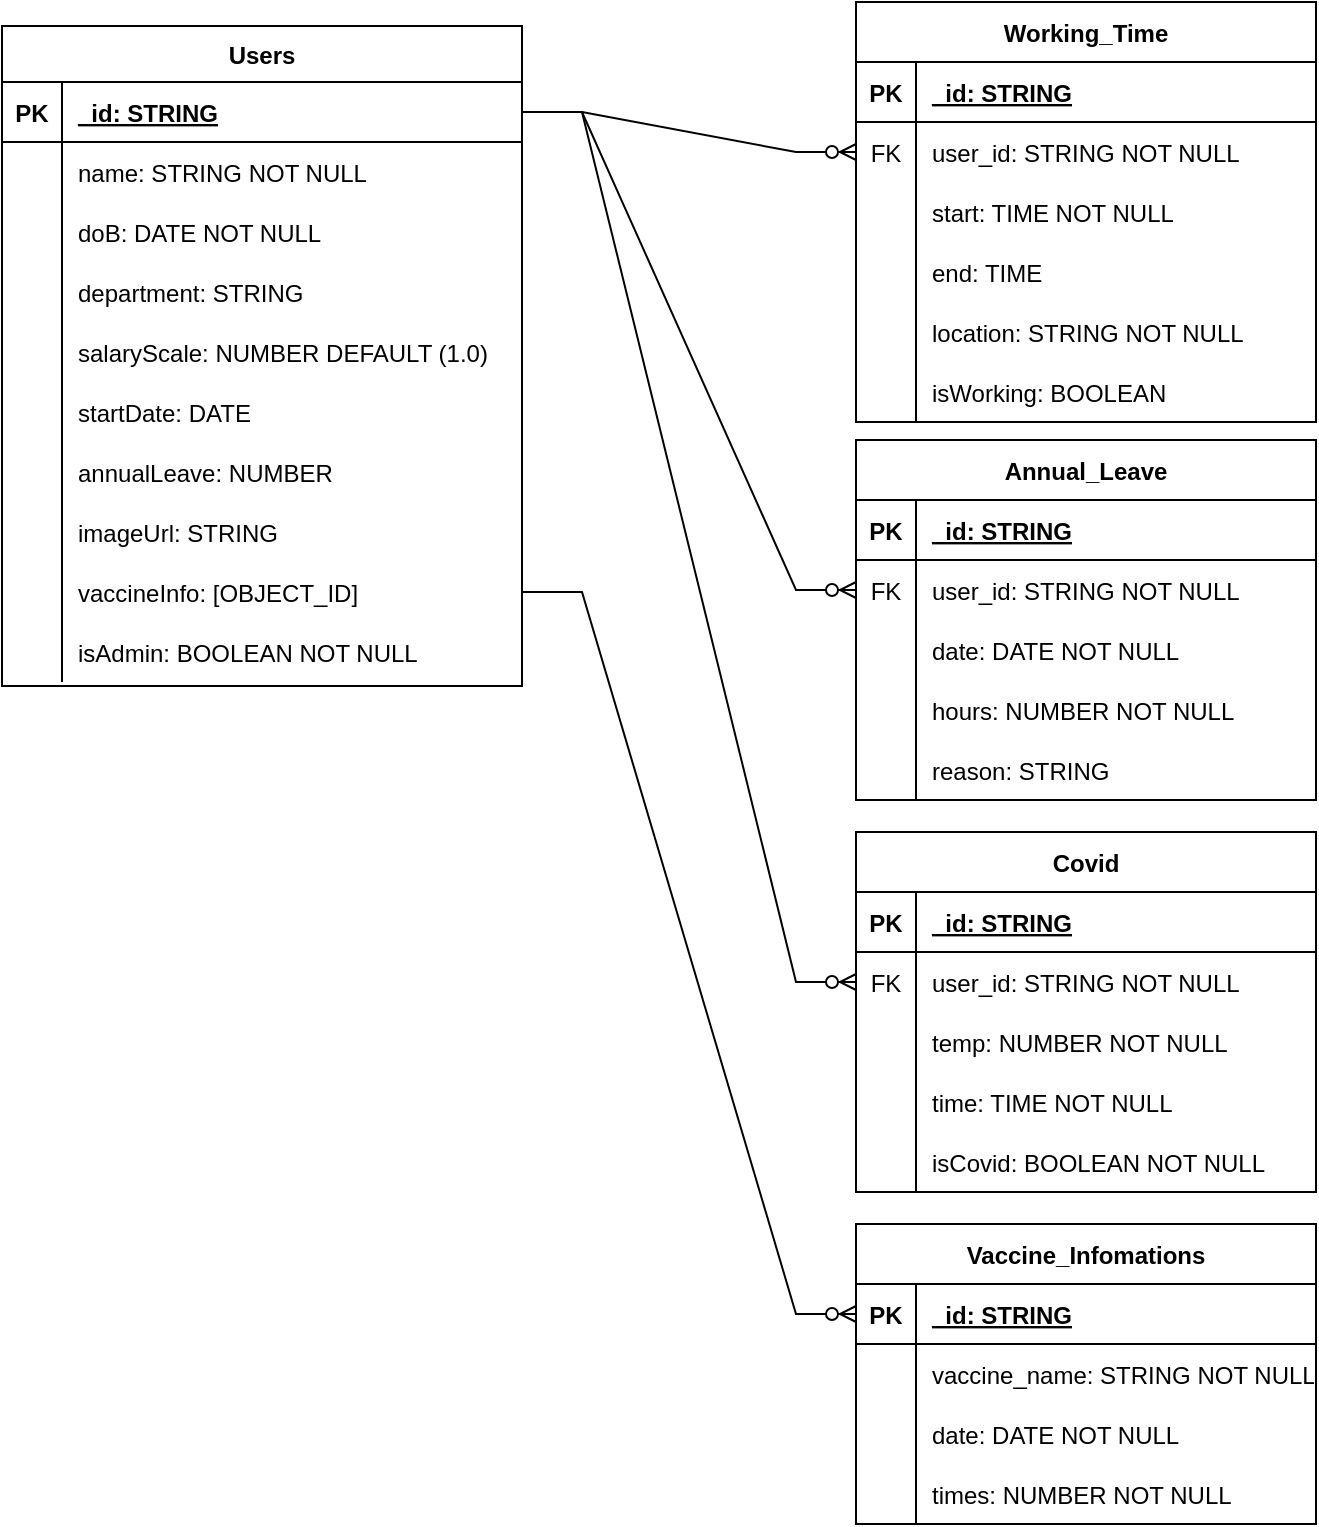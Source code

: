 <mxfile>
    <diagram id="R2lEEEUBdFMjLlhIrx00" name="Page-1">
        <mxGraphModel dx="280" dy="432" grid="0" gridSize="10" guides="1" tooltips="1" connect="1" arrows="1" fold="1" page="1" pageScale="1" pageWidth="827" pageHeight="1169" math="0" shadow="0" extFonts="Permanent Marker^https://fonts.googleapis.com/css?family=Permanent+Marker">
            <root>
                <mxCell id="0"/>
                <mxCell id="1" parent="0"/>
                <mxCell id="-r2vnZRNIly4i_aVBOxP-41" value="Users" style="shape=table;startSize=28;container=1;collapsible=1;childLayout=tableLayout;fixedRows=1;rowLines=0;fontStyle=1;align=center;resizeLast=1;" parent="1" vertex="1">
                    <mxGeometry x="28" y="24" width="260" height="330" as="geometry">
                        <mxRectangle x="50" y="16" width="70" height="30" as="alternateBounds"/>
                    </mxGeometry>
                </mxCell>
                <mxCell id="-r2vnZRNIly4i_aVBOxP-42" value="" style="shape=tableRow;horizontal=0;startSize=0;swimlaneHead=0;swimlaneBody=0;fillColor=none;collapsible=0;dropTarget=0;points=[[0,0.5],[1,0.5]];portConstraint=eastwest;top=0;left=0;right=0;bottom=1;" parent="-r2vnZRNIly4i_aVBOxP-41" vertex="1">
                    <mxGeometry y="28" width="260" height="30" as="geometry"/>
                </mxCell>
                <mxCell id="-r2vnZRNIly4i_aVBOxP-43" value="PK" style="shape=partialRectangle;connectable=0;fillColor=none;top=0;left=0;bottom=0;right=0;fontStyle=1;overflow=hidden;" parent="-r2vnZRNIly4i_aVBOxP-42" vertex="1">
                    <mxGeometry width="30" height="30" as="geometry">
                        <mxRectangle width="30" height="30" as="alternateBounds"/>
                    </mxGeometry>
                </mxCell>
                <mxCell id="-r2vnZRNIly4i_aVBOxP-44" value="_id: STRING" style="shape=partialRectangle;connectable=0;fillColor=none;top=0;left=0;bottom=0;right=0;align=left;spacingLeft=6;fontStyle=5;overflow=hidden;" parent="-r2vnZRNIly4i_aVBOxP-42" vertex="1">
                    <mxGeometry x="30" width="230" height="30" as="geometry">
                        <mxRectangle width="230" height="30" as="alternateBounds"/>
                    </mxGeometry>
                </mxCell>
                <mxCell id="-r2vnZRNIly4i_aVBOxP-45" value="" style="shape=tableRow;horizontal=0;startSize=0;swimlaneHead=0;swimlaneBody=0;fillColor=none;collapsible=0;dropTarget=0;points=[[0,0.5],[1,0.5]];portConstraint=eastwest;top=0;left=0;right=0;bottom=0;" parent="-r2vnZRNIly4i_aVBOxP-41" vertex="1">
                    <mxGeometry y="58" width="260" height="30" as="geometry"/>
                </mxCell>
                <mxCell id="-r2vnZRNIly4i_aVBOxP-46" value="" style="shape=partialRectangle;connectable=0;fillColor=none;top=0;left=0;bottom=0;right=0;editable=1;overflow=hidden;" parent="-r2vnZRNIly4i_aVBOxP-45" vertex="1">
                    <mxGeometry width="30" height="30" as="geometry">
                        <mxRectangle width="30" height="30" as="alternateBounds"/>
                    </mxGeometry>
                </mxCell>
                <mxCell id="-r2vnZRNIly4i_aVBOxP-47" value="name: STRING NOT NULL" style="shape=partialRectangle;connectable=0;fillColor=none;top=0;left=0;bottom=0;right=0;align=left;spacingLeft=6;overflow=hidden;" parent="-r2vnZRNIly4i_aVBOxP-45" vertex="1">
                    <mxGeometry x="30" width="230" height="30" as="geometry">
                        <mxRectangle width="230" height="30" as="alternateBounds"/>
                    </mxGeometry>
                </mxCell>
                <mxCell id="-r2vnZRNIly4i_aVBOxP-48" value="" style="shape=tableRow;horizontal=0;startSize=0;swimlaneHead=0;swimlaneBody=0;fillColor=none;collapsible=0;dropTarget=0;points=[[0,0.5],[1,0.5]];portConstraint=eastwest;top=0;left=0;right=0;bottom=0;" parent="-r2vnZRNIly4i_aVBOxP-41" vertex="1">
                    <mxGeometry y="88" width="260" height="30" as="geometry"/>
                </mxCell>
                <mxCell id="-r2vnZRNIly4i_aVBOxP-49" value="" style="shape=partialRectangle;connectable=0;fillColor=none;top=0;left=0;bottom=0;right=0;editable=1;overflow=hidden;" parent="-r2vnZRNIly4i_aVBOxP-48" vertex="1">
                    <mxGeometry width="30" height="30" as="geometry">
                        <mxRectangle width="30" height="30" as="alternateBounds"/>
                    </mxGeometry>
                </mxCell>
                <mxCell id="-r2vnZRNIly4i_aVBOxP-50" value="doB: DATE NOT NULL" style="shape=partialRectangle;connectable=0;fillColor=none;top=0;left=0;bottom=0;right=0;align=left;spacingLeft=6;overflow=hidden;" parent="-r2vnZRNIly4i_aVBOxP-48" vertex="1">
                    <mxGeometry x="30" width="230" height="30" as="geometry">
                        <mxRectangle width="230" height="30" as="alternateBounds"/>
                    </mxGeometry>
                </mxCell>
                <mxCell id="-r2vnZRNIly4i_aVBOxP-51" value="" style="shape=tableRow;horizontal=0;startSize=0;swimlaneHead=0;swimlaneBody=0;fillColor=none;collapsible=0;dropTarget=0;points=[[0,0.5],[1,0.5]];portConstraint=eastwest;top=0;left=0;right=0;bottom=0;" parent="-r2vnZRNIly4i_aVBOxP-41" vertex="1">
                    <mxGeometry y="118" width="260" height="30" as="geometry"/>
                </mxCell>
                <mxCell id="-r2vnZRNIly4i_aVBOxP-52" value="" style="shape=partialRectangle;connectable=0;fillColor=none;top=0;left=0;bottom=0;right=0;editable=1;overflow=hidden;" parent="-r2vnZRNIly4i_aVBOxP-51" vertex="1">
                    <mxGeometry width="30" height="30" as="geometry">
                        <mxRectangle width="30" height="30" as="alternateBounds"/>
                    </mxGeometry>
                </mxCell>
                <mxCell id="-r2vnZRNIly4i_aVBOxP-53" value="department: STRING" style="shape=partialRectangle;connectable=0;fillColor=none;top=0;left=0;bottom=0;right=0;align=left;spacingLeft=6;overflow=hidden;" parent="-r2vnZRNIly4i_aVBOxP-51" vertex="1">
                    <mxGeometry x="30" width="230" height="30" as="geometry">
                        <mxRectangle width="230" height="30" as="alternateBounds"/>
                    </mxGeometry>
                </mxCell>
                <mxCell id="-r2vnZRNIly4i_aVBOxP-85" value="" style="shape=tableRow;horizontal=0;startSize=0;swimlaneHead=0;swimlaneBody=0;fillColor=none;collapsible=0;dropTarget=0;points=[[0,0.5],[1,0.5]];portConstraint=eastwest;top=0;left=0;right=0;bottom=0;" parent="-r2vnZRNIly4i_aVBOxP-41" vertex="1">
                    <mxGeometry y="148" width="260" height="30" as="geometry"/>
                </mxCell>
                <mxCell id="-r2vnZRNIly4i_aVBOxP-86" value="" style="shape=partialRectangle;connectable=0;fillColor=none;top=0;left=0;bottom=0;right=0;editable=1;overflow=hidden;" parent="-r2vnZRNIly4i_aVBOxP-85" vertex="1">
                    <mxGeometry width="30" height="30" as="geometry">
                        <mxRectangle width="30" height="30" as="alternateBounds"/>
                    </mxGeometry>
                </mxCell>
                <mxCell id="-r2vnZRNIly4i_aVBOxP-87" value="salaryScale: NUMBER DEFAULT (1.0)" style="shape=partialRectangle;connectable=0;fillColor=none;top=0;left=0;bottom=0;right=0;align=left;spacingLeft=6;overflow=hidden;" parent="-r2vnZRNIly4i_aVBOxP-85" vertex="1">
                    <mxGeometry x="30" width="230" height="30" as="geometry">
                        <mxRectangle width="230" height="30" as="alternateBounds"/>
                    </mxGeometry>
                </mxCell>
                <mxCell id="-r2vnZRNIly4i_aVBOxP-88" value="" style="shape=tableRow;horizontal=0;startSize=0;swimlaneHead=0;swimlaneBody=0;fillColor=none;collapsible=0;dropTarget=0;points=[[0,0.5],[1,0.5]];portConstraint=eastwest;top=0;left=0;right=0;bottom=0;" parent="-r2vnZRNIly4i_aVBOxP-41" vertex="1">
                    <mxGeometry y="178" width="260" height="30" as="geometry"/>
                </mxCell>
                <mxCell id="-r2vnZRNIly4i_aVBOxP-89" value="" style="shape=partialRectangle;connectable=0;fillColor=none;top=0;left=0;bottom=0;right=0;editable=1;overflow=hidden;" parent="-r2vnZRNIly4i_aVBOxP-88" vertex="1">
                    <mxGeometry width="30" height="30" as="geometry">
                        <mxRectangle width="30" height="30" as="alternateBounds"/>
                    </mxGeometry>
                </mxCell>
                <mxCell id="-r2vnZRNIly4i_aVBOxP-90" value="startDate: DATE" style="shape=partialRectangle;connectable=0;fillColor=none;top=0;left=0;bottom=0;right=0;align=left;spacingLeft=6;overflow=hidden;" parent="-r2vnZRNIly4i_aVBOxP-88" vertex="1">
                    <mxGeometry x="30" width="230" height="30" as="geometry">
                        <mxRectangle width="230" height="30" as="alternateBounds"/>
                    </mxGeometry>
                </mxCell>
                <mxCell id="-r2vnZRNIly4i_aVBOxP-91" value="" style="shape=tableRow;horizontal=0;startSize=0;swimlaneHead=0;swimlaneBody=0;fillColor=none;collapsible=0;dropTarget=0;points=[[0,0.5],[1,0.5]];portConstraint=eastwest;top=0;left=0;right=0;bottom=0;" parent="-r2vnZRNIly4i_aVBOxP-41" vertex="1">
                    <mxGeometry y="208" width="260" height="30" as="geometry"/>
                </mxCell>
                <mxCell id="-r2vnZRNIly4i_aVBOxP-92" value="" style="shape=partialRectangle;connectable=0;fillColor=none;top=0;left=0;bottom=0;right=0;editable=1;overflow=hidden;" parent="-r2vnZRNIly4i_aVBOxP-91" vertex="1">
                    <mxGeometry width="30" height="30" as="geometry">
                        <mxRectangle width="30" height="30" as="alternateBounds"/>
                    </mxGeometry>
                </mxCell>
                <mxCell id="-r2vnZRNIly4i_aVBOxP-93" value="annualLeave: NUMBER" style="shape=partialRectangle;connectable=0;fillColor=none;top=0;left=0;bottom=0;right=0;align=left;spacingLeft=6;overflow=hidden;" parent="-r2vnZRNIly4i_aVBOxP-91" vertex="1">
                    <mxGeometry x="30" width="230" height="30" as="geometry">
                        <mxRectangle width="230" height="30" as="alternateBounds"/>
                    </mxGeometry>
                </mxCell>
                <mxCell id="-r2vnZRNIly4i_aVBOxP-213" value="" style="shape=tableRow;horizontal=0;startSize=0;swimlaneHead=0;swimlaneBody=0;fillColor=none;collapsible=0;dropTarget=0;points=[[0,0.5],[1,0.5]];portConstraint=eastwest;top=0;left=0;right=0;bottom=0;" parent="-r2vnZRNIly4i_aVBOxP-41" vertex="1">
                    <mxGeometry y="238" width="260" height="30" as="geometry"/>
                </mxCell>
                <mxCell id="-r2vnZRNIly4i_aVBOxP-214" value="" style="shape=partialRectangle;connectable=0;fillColor=none;top=0;left=0;bottom=0;right=0;editable=1;overflow=hidden;" parent="-r2vnZRNIly4i_aVBOxP-213" vertex="1">
                    <mxGeometry width="30" height="30" as="geometry">
                        <mxRectangle width="30" height="30" as="alternateBounds"/>
                    </mxGeometry>
                </mxCell>
                <mxCell id="-r2vnZRNIly4i_aVBOxP-215" value="imageUrl: STRING" style="shape=partialRectangle;connectable=0;fillColor=none;top=0;left=0;bottom=0;right=0;align=left;spacingLeft=6;overflow=hidden;" parent="-r2vnZRNIly4i_aVBOxP-213" vertex="1">
                    <mxGeometry x="30" width="230" height="30" as="geometry">
                        <mxRectangle width="230" height="30" as="alternateBounds"/>
                    </mxGeometry>
                </mxCell>
                <mxCell id="yQBuFcYj-_OJ-jstWfvQ-7" value="" style="shape=tableRow;horizontal=0;startSize=0;swimlaneHead=0;swimlaneBody=0;fillColor=none;collapsible=0;dropTarget=0;points=[[0,0.5],[1,0.5]];portConstraint=eastwest;top=0;left=0;right=0;bottom=0;" parent="-r2vnZRNIly4i_aVBOxP-41" vertex="1">
                    <mxGeometry y="268" width="260" height="30" as="geometry"/>
                </mxCell>
                <mxCell id="yQBuFcYj-_OJ-jstWfvQ-8" value="" style="shape=partialRectangle;connectable=0;fillColor=none;top=0;left=0;bottom=0;right=0;editable=1;overflow=hidden;" parent="yQBuFcYj-_OJ-jstWfvQ-7" vertex="1">
                    <mxGeometry width="30" height="30" as="geometry">
                        <mxRectangle width="30" height="30" as="alternateBounds"/>
                    </mxGeometry>
                </mxCell>
                <mxCell id="yQBuFcYj-_OJ-jstWfvQ-9" value="vaccineInfo: [OBJECT_ID]" style="shape=partialRectangle;connectable=0;fillColor=none;top=0;left=0;bottom=0;right=0;align=left;spacingLeft=6;overflow=hidden;" parent="yQBuFcYj-_OJ-jstWfvQ-7" vertex="1">
                    <mxGeometry x="30" width="230" height="30" as="geometry">
                        <mxRectangle width="230" height="30" as="alternateBounds"/>
                    </mxGeometry>
                </mxCell>
                <mxCell id="yQBuFcYj-_OJ-jstWfvQ-1" value="" style="shape=tableRow;horizontal=0;startSize=0;swimlaneHead=0;swimlaneBody=0;fillColor=none;collapsible=0;dropTarget=0;points=[[0,0.5],[1,0.5]];portConstraint=eastwest;top=0;left=0;right=0;bottom=0;" parent="-r2vnZRNIly4i_aVBOxP-41" vertex="1">
                    <mxGeometry y="298" width="260" height="30" as="geometry"/>
                </mxCell>
                <mxCell id="yQBuFcYj-_OJ-jstWfvQ-2" value="" style="shape=partialRectangle;connectable=0;fillColor=none;top=0;left=0;bottom=0;right=0;editable=1;overflow=hidden;" parent="yQBuFcYj-_OJ-jstWfvQ-1" vertex="1">
                    <mxGeometry width="30" height="30" as="geometry">
                        <mxRectangle width="30" height="30" as="alternateBounds"/>
                    </mxGeometry>
                </mxCell>
                <mxCell id="yQBuFcYj-_OJ-jstWfvQ-3" value="isAdmin: BOOLEAN NOT NULL" style="shape=partialRectangle;connectable=0;fillColor=none;top=0;left=0;bottom=0;right=0;align=left;spacingLeft=6;overflow=hidden;" parent="yQBuFcYj-_OJ-jstWfvQ-1" vertex="1">
                    <mxGeometry x="30" width="230" height="30" as="geometry">
                        <mxRectangle width="230" height="30" as="alternateBounds"/>
                    </mxGeometry>
                </mxCell>
                <mxCell id="-r2vnZRNIly4i_aVBOxP-66" value="Working_Time" style="shape=table;startSize=30;container=1;collapsible=1;childLayout=tableLayout;fixedRows=1;rowLines=0;fontStyle=1;align=center;resizeLast=1;" parent="1" vertex="1">
                    <mxGeometry x="455" y="12" width="230" height="210" as="geometry">
                        <mxRectangle x="370" y="16" width="110" height="30" as="alternateBounds"/>
                    </mxGeometry>
                </mxCell>
                <mxCell id="-r2vnZRNIly4i_aVBOxP-67" value="" style="shape=tableRow;horizontal=0;startSize=0;swimlaneHead=0;swimlaneBody=0;fillColor=none;collapsible=0;dropTarget=0;points=[[0,0.5],[1,0.5]];portConstraint=eastwest;top=0;left=0;right=0;bottom=1;" parent="-r2vnZRNIly4i_aVBOxP-66" vertex="1">
                    <mxGeometry y="30" width="230" height="30" as="geometry"/>
                </mxCell>
                <mxCell id="-r2vnZRNIly4i_aVBOxP-68" value="PK" style="shape=partialRectangle;connectable=0;fillColor=none;top=0;left=0;bottom=0;right=0;fontStyle=1;overflow=hidden;" parent="-r2vnZRNIly4i_aVBOxP-67" vertex="1">
                    <mxGeometry width="30" height="30" as="geometry">
                        <mxRectangle width="30" height="30" as="alternateBounds"/>
                    </mxGeometry>
                </mxCell>
                <mxCell id="-r2vnZRNIly4i_aVBOxP-69" value="_id: STRING" style="shape=partialRectangle;connectable=0;fillColor=none;top=0;left=0;bottom=0;right=0;align=left;spacingLeft=6;fontStyle=5;overflow=hidden;" parent="-r2vnZRNIly4i_aVBOxP-67" vertex="1">
                    <mxGeometry x="30" width="200" height="30" as="geometry">
                        <mxRectangle width="200" height="30" as="alternateBounds"/>
                    </mxGeometry>
                </mxCell>
                <mxCell id="-r2vnZRNIly4i_aVBOxP-70" value="" style="shape=tableRow;horizontal=0;startSize=0;swimlaneHead=0;swimlaneBody=0;fillColor=none;collapsible=0;dropTarget=0;points=[[0,0.5],[1,0.5]];portConstraint=eastwest;top=0;left=0;right=0;bottom=0;" parent="-r2vnZRNIly4i_aVBOxP-66" vertex="1">
                    <mxGeometry y="60" width="230" height="30" as="geometry"/>
                </mxCell>
                <mxCell id="-r2vnZRNIly4i_aVBOxP-71" value="FK" style="shape=partialRectangle;connectable=0;fillColor=none;top=0;left=0;bottom=0;right=0;editable=1;overflow=hidden;" parent="-r2vnZRNIly4i_aVBOxP-70" vertex="1">
                    <mxGeometry width="30" height="30" as="geometry">
                        <mxRectangle width="30" height="30" as="alternateBounds"/>
                    </mxGeometry>
                </mxCell>
                <mxCell id="-r2vnZRNIly4i_aVBOxP-72" value="user_id: STRING NOT NULL" style="shape=partialRectangle;connectable=0;fillColor=none;top=0;left=0;bottom=0;right=0;align=left;spacingLeft=6;overflow=hidden;" parent="-r2vnZRNIly4i_aVBOxP-70" vertex="1">
                    <mxGeometry x="30" width="200" height="30" as="geometry">
                        <mxRectangle width="200" height="30" as="alternateBounds"/>
                    </mxGeometry>
                </mxCell>
                <mxCell id="-r2vnZRNIly4i_aVBOxP-73" value="" style="shape=tableRow;horizontal=0;startSize=0;swimlaneHead=0;swimlaneBody=0;fillColor=none;collapsible=0;dropTarget=0;points=[[0,0.5],[1,0.5]];portConstraint=eastwest;top=0;left=0;right=0;bottom=0;" parent="-r2vnZRNIly4i_aVBOxP-66" vertex="1">
                    <mxGeometry y="90" width="230" height="30" as="geometry"/>
                </mxCell>
                <mxCell id="-r2vnZRNIly4i_aVBOxP-74" value="" style="shape=partialRectangle;connectable=0;fillColor=none;top=0;left=0;bottom=0;right=0;editable=1;overflow=hidden;" parent="-r2vnZRNIly4i_aVBOxP-73" vertex="1">
                    <mxGeometry width="30" height="30" as="geometry">
                        <mxRectangle width="30" height="30" as="alternateBounds"/>
                    </mxGeometry>
                </mxCell>
                <mxCell id="-r2vnZRNIly4i_aVBOxP-75" value="start: TIME NOT NULL" style="shape=partialRectangle;connectable=0;fillColor=none;top=0;left=0;bottom=0;right=0;align=left;spacingLeft=6;overflow=hidden;" parent="-r2vnZRNIly4i_aVBOxP-73" vertex="1">
                    <mxGeometry x="30" width="200" height="30" as="geometry">
                        <mxRectangle width="200" height="30" as="alternateBounds"/>
                    </mxGeometry>
                </mxCell>
                <mxCell id="-r2vnZRNIly4i_aVBOxP-99" value="" style="shape=tableRow;horizontal=0;startSize=0;swimlaneHead=0;swimlaneBody=0;fillColor=none;collapsible=0;dropTarget=0;points=[[0,0.5],[1,0.5]];portConstraint=eastwest;top=0;left=0;right=0;bottom=0;" parent="-r2vnZRNIly4i_aVBOxP-66" vertex="1">
                    <mxGeometry y="120" width="230" height="30" as="geometry"/>
                </mxCell>
                <mxCell id="-r2vnZRNIly4i_aVBOxP-100" value="" style="shape=partialRectangle;connectable=0;fillColor=none;top=0;left=0;bottom=0;right=0;editable=1;overflow=hidden;" parent="-r2vnZRNIly4i_aVBOxP-99" vertex="1">
                    <mxGeometry width="30" height="30" as="geometry">
                        <mxRectangle width="30" height="30" as="alternateBounds"/>
                    </mxGeometry>
                </mxCell>
                <mxCell id="-r2vnZRNIly4i_aVBOxP-101" value="end: TIME" style="shape=partialRectangle;connectable=0;fillColor=none;top=0;left=0;bottom=0;right=0;align=left;spacingLeft=6;overflow=hidden;" parent="-r2vnZRNIly4i_aVBOxP-99" vertex="1">
                    <mxGeometry x="30" width="200" height="30" as="geometry">
                        <mxRectangle width="200" height="30" as="alternateBounds"/>
                    </mxGeometry>
                </mxCell>
                <mxCell id="-r2vnZRNIly4i_aVBOxP-105" value="" style="shape=tableRow;horizontal=0;startSize=0;swimlaneHead=0;swimlaneBody=0;fillColor=none;collapsible=0;dropTarget=0;points=[[0,0.5],[1,0.5]];portConstraint=eastwest;top=0;left=0;right=0;bottom=0;" parent="-r2vnZRNIly4i_aVBOxP-66" vertex="1">
                    <mxGeometry y="150" width="230" height="30" as="geometry"/>
                </mxCell>
                <mxCell id="-r2vnZRNIly4i_aVBOxP-106" value="" style="shape=partialRectangle;connectable=0;fillColor=none;top=0;left=0;bottom=0;right=0;editable=1;overflow=hidden;" parent="-r2vnZRNIly4i_aVBOxP-105" vertex="1">
                    <mxGeometry width="30" height="30" as="geometry">
                        <mxRectangle width="30" height="30" as="alternateBounds"/>
                    </mxGeometry>
                </mxCell>
                <mxCell id="-r2vnZRNIly4i_aVBOxP-107" value="location: STRING NOT NULL" style="shape=partialRectangle;connectable=0;fillColor=none;top=0;left=0;bottom=0;right=0;align=left;spacingLeft=6;overflow=hidden;" parent="-r2vnZRNIly4i_aVBOxP-105" vertex="1">
                    <mxGeometry x="30" width="200" height="30" as="geometry">
                        <mxRectangle width="200" height="30" as="alternateBounds"/>
                    </mxGeometry>
                </mxCell>
                <mxCell id="-r2vnZRNIly4i_aVBOxP-102" value="" style="shape=tableRow;horizontal=0;startSize=0;swimlaneHead=0;swimlaneBody=0;fillColor=none;collapsible=0;dropTarget=0;points=[[0,0.5],[1,0.5]];portConstraint=eastwest;top=0;left=0;right=0;bottom=0;" parent="-r2vnZRNIly4i_aVBOxP-66" vertex="1">
                    <mxGeometry y="180" width="230" height="30" as="geometry"/>
                </mxCell>
                <mxCell id="-r2vnZRNIly4i_aVBOxP-103" value="" style="shape=partialRectangle;connectable=0;fillColor=none;top=0;left=0;bottom=0;right=0;editable=1;overflow=hidden;" parent="-r2vnZRNIly4i_aVBOxP-102" vertex="1">
                    <mxGeometry width="30" height="30" as="geometry">
                        <mxRectangle width="30" height="30" as="alternateBounds"/>
                    </mxGeometry>
                </mxCell>
                <mxCell id="-r2vnZRNIly4i_aVBOxP-104" value="isWorking: BOOLEAN" style="shape=partialRectangle;connectable=0;fillColor=none;top=0;left=0;bottom=0;right=0;align=left;spacingLeft=6;overflow=hidden;" parent="-r2vnZRNIly4i_aVBOxP-102" vertex="1">
                    <mxGeometry x="30" width="200" height="30" as="geometry">
                        <mxRectangle width="200" height="30" as="alternateBounds"/>
                    </mxGeometry>
                </mxCell>
                <mxCell id="-r2vnZRNIly4i_aVBOxP-180" value="Covid" style="shape=table;startSize=30;container=1;collapsible=1;childLayout=tableLayout;fixedRows=1;rowLines=0;fontStyle=1;align=center;resizeLast=1;" parent="1" vertex="1">
                    <mxGeometry x="455" y="427" width="230" height="180" as="geometry">
                        <mxRectangle x="50" y="30" width="70" height="30" as="alternateBounds"/>
                    </mxGeometry>
                </mxCell>
                <mxCell id="-r2vnZRNIly4i_aVBOxP-181" value="" style="shape=tableRow;horizontal=0;startSize=0;swimlaneHead=0;swimlaneBody=0;fillColor=none;collapsible=0;dropTarget=0;points=[[0,0.5],[1,0.5]];portConstraint=eastwest;top=0;left=0;right=0;bottom=1;" parent="-r2vnZRNIly4i_aVBOxP-180" vertex="1">
                    <mxGeometry y="30" width="230" height="30" as="geometry"/>
                </mxCell>
                <mxCell id="-r2vnZRNIly4i_aVBOxP-182" value="PK" style="shape=partialRectangle;connectable=0;fillColor=none;top=0;left=0;bottom=0;right=0;fontStyle=1;overflow=hidden;" parent="-r2vnZRNIly4i_aVBOxP-181" vertex="1">
                    <mxGeometry width="30" height="30" as="geometry">
                        <mxRectangle width="30" height="30" as="alternateBounds"/>
                    </mxGeometry>
                </mxCell>
                <mxCell id="-r2vnZRNIly4i_aVBOxP-183" value="_id: STRING" style="shape=partialRectangle;connectable=0;fillColor=none;top=0;left=0;bottom=0;right=0;align=left;spacingLeft=6;fontStyle=5;overflow=hidden;" parent="-r2vnZRNIly4i_aVBOxP-181" vertex="1">
                    <mxGeometry x="30" width="200" height="30" as="geometry">
                        <mxRectangle width="200" height="30" as="alternateBounds"/>
                    </mxGeometry>
                </mxCell>
                <mxCell id="-r2vnZRNIly4i_aVBOxP-184" value="" style="shape=tableRow;horizontal=0;startSize=0;swimlaneHead=0;swimlaneBody=0;fillColor=none;collapsible=0;dropTarget=0;points=[[0,0.5],[1,0.5]];portConstraint=eastwest;top=0;left=0;right=0;bottom=0;" parent="-r2vnZRNIly4i_aVBOxP-180" vertex="1">
                    <mxGeometry y="60" width="230" height="30" as="geometry"/>
                </mxCell>
                <mxCell id="-r2vnZRNIly4i_aVBOxP-185" value="FK" style="shape=partialRectangle;connectable=0;fillColor=none;top=0;left=0;bottom=0;right=0;editable=1;overflow=hidden;" parent="-r2vnZRNIly4i_aVBOxP-184" vertex="1">
                    <mxGeometry width="30" height="30" as="geometry">
                        <mxRectangle width="30" height="30" as="alternateBounds"/>
                    </mxGeometry>
                </mxCell>
                <mxCell id="-r2vnZRNIly4i_aVBOxP-186" value="user_id: STRING NOT NULL" style="shape=partialRectangle;connectable=0;fillColor=none;top=0;left=0;bottom=0;right=0;align=left;spacingLeft=6;overflow=hidden;" parent="-r2vnZRNIly4i_aVBOxP-184" vertex="1">
                    <mxGeometry x="30" width="200" height="30" as="geometry">
                        <mxRectangle width="200" height="30" as="alternateBounds"/>
                    </mxGeometry>
                </mxCell>
                <mxCell id="-r2vnZRNIly4i_aVBOxP-187" value="" style="shape=tableRow;horizontal=0;startSize=0;swimlaneHead=0;swimlaneBody=0;fillColor=none;collapsible=0;dropTarget=0;points=[[0,0.5],[1,0.5]];portConstraint=eastwest;top=0;left=0;right=0;bottom=0;" parent="-r2vnZRNIly4i_aVBOxP-180" vertex="1">
                    <mxGeometry y="90" width="230" height="30" as="geometry"/>
                </mxCell>
                <mxCell id="-r2vnZRNIly4i_aVBOxP-188" value="" style="shape=partialRectangle;connectable=0;fillColor=none;top=0;left=0;bottom=0;right=0;editable=1;overflow=hidden;" parent="-r2vnZRNIly4i_aVBOxP-187" vertex="1">
                    <mxGeometry width="30" height="30" as="geometry">
                        <mxRectangle width="30" height="30" as="alternateBounds"/>
                    </mxGeometry>
                </mxCell>
                <mxCell id="-r2vnZRNIly4i_aVBOxP-189" value="temp: NUMBER NOT NULL" style="shape=partialRectangle;connectable=0;fillColor=none;top=0;left=0;bottom=0;right=0;align=left;spacingLeft=6;overflow=hidden;" parent="-r2vnZRNIly4i_aVBOxP-187" vertex="1">
                    <mxGeometry x="30" width="200" height="30" as="geometry">
                        <mxRectangle width="200" height="30" as="alternateBounds"/>
                    </mxGeometry>
                </mxCell>
                <mxCell id="-r2vnZRNIly4i_aVBOxP-190" value="" style="shape=tableRow;horizontal=0;startSize=0;swimlaneHead=0;swimlaneBody=0;fillColor=none;collapsible=0;dropTarget=0;points=[[0,0.5],[1,0.5]];portConstraint=eastwest;top=0;left=0;right=0;bottom=0;" parent="-r2vnZRNIly4i_aVBOxP-180" vertex="1">
                    <mxGeometry y="120" width="230" height="30" as="geometry"/>
                </mxCell>
                <mxCell id="-r2vnZRNIly4i_aVBOxP-191" value="" style="shape=partialRectangle;connectable=0;fillColor=none;top=0;left=0;bottom=0;right=0;editable=1;overflow=hidden;" parent="-r2vnZRNIly4i_aVBOxP-190" vertex="1">
                    <mxGeometry width="30" height="30" as="geometry">
                        <mxRectangle width="30" height="30" as="alternateBounds"/>
                    </mxGeometry>
                </mxCell>
                <mxCell id="-r2vnZRNIly4i_aVBOxP-192" value="time: TIME NOT NULL" style="shape=partialRectangle;connectable=0;fillColor=none;top=0;left=0;bottom=0;right=0;align=left;spacingLeft=6;overflow=hidden;" parent="-r2vnZRNIly4i_aVBOxP-190" vertex="1">
                    <mxGeometry x="30" width="200" height="30" as="geometry">
                        <mxRectangle width="200" height="30" as="alternateBounds"/>
                    </mxGeometry>
                </mxCell>
                <mxCell id="-r2vnZRNIly4i_aVBOxP-219" value="" style="shape=tableRow;horizontal=0;startSize=0;swimlaneHead=0;swimlaneBody=0;fillColor=none;collapsible=0;dropTarget=0;points=[[0,0.5],[1,0.5]];portConstraint=eastwest;top=0;left=0;right=0;bottom=0;" parent="-r2vnZRNIly4i_aVBOxP-180" vertex="1">
                    <mxGeometry y="150" width="230" height="30" as="geometry"/>
                </mxCell>
                <mxCell id="-r2vnZRNIly4i_aVBOxP-220" value="" style="shape=partialRectangle;connectable=0;fillColor=none;top=0;left=0;bottom=0;right=0;editable=1;overflow=hidden;" parent="-r2vnZRNIly4i_aVBOxP-219" vertex="1">
                    <mxGeometry width="30" height="30" as="geometry">
                        <mxRectangle width="30" height="30" as="alternateBounds"/>
                    </mxGeometry>
                </mxCell>
                <mxCell id="-r2vnZRNIly4i_aVBOxP-221" value="isCovid: BOOLEAN NOT NULL" style="shape=partialRectangle;connectable=0;fillColor=none;top=0;left=0;bottom=0;right=0;align=left;spacingLeft=6;overflow=hidden;" parent="-r2vnZRNIly4i_aVBOxP-219" vertex="1">
                    <mxGeometry x="30" width="200" height="30" as="geometry">
                        <mxRectangle width="200" height="30" as="alternateBounds"/>
                    </mxGeometry>
                </mxCell>
                <mxCell id="-r2vnZRNIly4i_aVBOxP-194" value="" style="edgeStyle=entityRelationEdgeStyle;fontSize=12;html=1;endArrow=ERzeroToMany;endFill=1;rounded=0;exitX=1;exitY=0.5;exitDx=0;exitDy=0;" parent="1" source="-r2vnZRNIly4i_aVBOxP-42" target="-r2vnZRNIly4i_aVBOxP-184" edge="1">
                    <mxGeometry width="100" height="100" relative="1" as="geometry">
                        <mxPoint x="310" y="321.0" as="sourcePoint"/>
                        <mxPoint x="660" y="476" as="targetPoint"/>
                    </mxGeometry>
                </mxCell>
                <mxCell id="-r2vnZRNIly4i_aVBOxP-195" value="Vaccine_Infomations" style="shape=table;startSize=30;container=1;collapsible=1;childLayout=tableLayout;fixedRows=1;rowLines=0;fontStyle=1;align=center;resizeLast=1;" parent="1" vertex="1">
                    <mxGeometry x="455" y="623" width="230" height="150" as="geometry">
                        <mxRectangle x="50" y="30" width="70" height="30" as="alternateBounds"/>
                    </mxGeometry>
                </mxCell>
                <mxCell id="-r2vnZRNIly4i_aVBOxP-196" value="" style="shape=tableRow;horizontal=0;startSize=0;swimlaneHead=0;swimlaneBody=0;fillColor=none;collapsible=0;dropTarget=0;points=[[0,0.5],[1,0.5]];portConstraint=eastwest;top=0;left=0;right=0;bottom=1;" parent="-r2vnZRNIly4i_aVBOxP-195" vertex="1">
                    <mxGeometry y="30" width="230" height="30" as="geometry"/>
                </mxCell>
                <mxCell id="-r2vnZRNIly4i_aVBOxP-197" value="PK" style="shape=partialRectangle;connectable=0;fillColor=none;top=0;left=0;bottom=0;right=0;fontStyle=1;overflow=hidden;" parent="-r2vnZRNIly4i_aVBOxP-196" vertex="1">
                    <mxGeometry width="30" height="30" as="geometry">
                        <mxRectangle width="30" height="30" as="alternateBounds"/>
                    </mxGeometry>
                </mxCell>
                <mxCell id="-r2vnZRNIly4i_aVBOxP-198" value="_id: STRING" style="shape=partialRectangle;connectable=0;fillColor=none;top=0;left=0;bottom=0;right=0;align=left;spacingLeft=6;fontStyle=5;overflow=hidden;" parent="-r2vnZRNIly4i_aVBOxP-196" vertex="1">
                    <mxGeometry x="30" width="200" height="30" as="geometry">
                        <mxRectangle width="200" height="30" as="alternateBounds"/>
                    </mxGeometry>
                </mxCell>
                <mxCell id="-r2vnZRNIly4i_aVBOxP-202" value="" style="shape=tableRow;horizontal=0;startSize=0;swimlaneHead=0;swimlaneBody=0;fillColor=none;collapsible=0;dropTarget=0;points=[[0,0.5],[1,0.5]];portConstraint=eastwest;top=0;left=0;right=0;bottom=0;" parent="-r2vnZRNIly4i_aVBOxP-195" vertex="1">
                    <mxGeometry y="60" width="230" height="30" as="geometry"/>
                </mxCell>
                <mxCell id="-r2vnZRNIly4i_aVBOxP-203" value="" style="shape=partialRectangle;connectable=0;fillColor=none;top=0;left=0;bottom=0;right=0;editable=1;overflow=hidden;" parent="-r2vnZRNIly4i_aVBOxP-202" vertex="1">
                    <mxGeometry width="30" height="30" as="geometry">
                        <mxRectangle width="30" height="30" as="alternateBounds"/>
                    </mxGeometry>
                </mxCell>
                <mxCell id="-r2vnZRNIly4i_aVBOxP-204" value="vaccine_name: STRING NOT NULL" style="shape=partialRectangle;connectable=0;fillColor=none;top=0;left=0;bottom=0;right=0;align=left;spacingLeft=6;overflow=hidden;" parent="-r2vnZRNIly4i_aVBOxP-202" vertex="1">
                    <mxGeometry x="30" width="200" height="30" as="geometry">
                        <mxRectangle width="200" height="30" as="alternateBounds"/>
                    </mxGeometry>
                </mxCell>
                <mxCell id="-r2vnZRNIly4i_aVBOxP-205" value="" style="shape=tableRow;horizontal=0;startSize=0;swimlaneHead=0;swimlaneBody=0;fillColor=none;collapsible=0;dropTarget=0;points=[[0,0.5],[1,0.5]];portConstraint=eastwest;top=0;left=0;right=0;bottom=0;" parent="-r2vnZRNIly4i_aVBOxP-195" vertex="1">
                    <mxGeometry y="90" width="230" height="30" as="geometry"/>
                </mxCell>
                <mxCell id="-r2vnZRNIly4i_aVBOxP-206" value="" style="shape=partialRectangle;connectable=0;fillColor=none;top=0;left=0;bottom=0;right=0;editable=1;overflow=hidden;" parent="-r2vnZRNIly4i_aVBOxP-205" vertex="1">
                    <mxGeometry width="30" height="30" as="geometry">
                        <mxRectangle width="30" height="30" as="alternateBounds"/>
                    </mxGeometry>
                </mxCell>
                <mxCell id="-r2vnZRNIly4i_aVBOxP-207" value="date: DATE NOT NULL" style="shape=partialRectangle;connectable=0;fillColor=none;top=0;left=0;bottom=0;right=0;align=left;spacingLeft=6;overflow=hidden;" parent="-r2vnZRNIly4i_aVBOxP-205" vertex="1">
                    <mxGeometry x="30" width="200" height="30" as="geometry">
                        <mxRectangle width="200" height="30" as="alternateBounds"/>
                    </mxGeometry>
                </mxCell>
                <mxCell id="-r2vnZRNIly4i_aVBOxP-209" value="" style="shape=tableRow;horizontal=0;startSize=0;swimlaneHead=0;swimlaneBody=0;fillColor=none;collapsible=0;dropTarget=0;points=[[0,0.5],[1,0.5]];portConstraint=eastwest;top=0;left=0;right=0;bottom=0;" parent="-r2vnZRNIly4i_aVBOxP-195" vertex="1">
                    <mxGeometry y="120" width="230" height="30" as="geometry"/>
                </mxCell>
                <mxCell id="-r2vnZRNIly4i_aVBOxP-210" value="" style="shape=partialRectangle;connectable=0;fillColor=none;top=0;left=0;bottom=0;right=0;editable=1;overflow=hidden;" parent="-r2vnZRNIly4i_aVBOxP-209" vertex="1">
                    <mxGeometry width="30" height="30" as="geometry">
                        <mxRectangle width="30" height="30" as="alternateBounds"/>
                    </mxGeometry>
                </mxCell>
                <mxCell id="-r2vnZRNIly4i_aVBOxP-211" value="times: NUMBER NOT NULL" style="shape=partialRectangle;connectable=0;fillColor=none;top=0;left=0;bottom=0;right=0;align=left;spacingLeft=6;overflow=hidden;" parent="-r2vnZRNIly4i_aVBOxP-209" vertex="1">
                    <mxGeometry x="30" width="200" height="30" as="geometry">
                        <mxRectangle width="200" height="30" as="alternateBounds"/>
                    </mxGeometry>
                </mxCell>
                <mxCell id="-r2vnZRNIly4i_aVBOxP-208" value="" style="edgeStyle=entityRelationEdgeStyle;fontSize=12;html=1;endArrow=ERzeroToMany;endFill=1;rounded=0;exitX=1;exitY=0.5;exitDx=0;exitDy=0;entryX=0;entryY=0.5;entryDx=0;entryDy=0;" parent="1" source="yQBuFcYj-_OJ-jstWfvQ-7" target="-r2vnZRNIly4i_aVBOxP-196" edge="1">
                    <mxGeometry width="100" height="100" relative="1" as="geometry">
                        <mxPoint x="310" y="321.0" as="sourcePoint"/>
                        <mxPoint x="370" y="521" as="targetPoint"/>
                    </mxGeometry>
                </mxCell>
                <mxCell id="-r2vnZRNIly4i_aVBOxP-212" value="" style="edgeStyle=entityRelationEdgeStyle;fontSize=12;html=1;endArrow=ERzeroToMany;endFill=1;rounded=0;entryX=0;entryY=0.5;entryDx=0;entryDy=0;" parent="1" source="-r2vnZRNIly4i_aVBOxP-42" target="-r2vnZRNIly4i_aVBOxP-70" edge="1">
                    <mxGeometry width="100" height="100" relative="1" as="geometry">
                        <mxPoint x="310" y="156.0" as="sourcePoint"/>
                        <mxPoint x="410" y="186.0" as="targetPoint"/>
                    </mxGeometry>
                </mxCell>
                <mxCell id="-r2vnZRNIly4i_aVBOxP-249" value="Annual_Leave" style="shape=table;startSize=30;container=1;collapsible=1;childLayout=tableLayout;fixedRows=1;rowLines=0;fontStyle=1;align=center;resizeLast=1;" parent="1" vertex="1">
                    <mxGeometry x="455" y="231" width="230" height="180" as="geometry">
                        <mxRectangle x="410" y="30" width="110" height="30" as="alternateBounds"/>
                    </mxGeometry>
                </mxCell>
                <mxCell id="-r2vnZRNIly4i_aVBOxP-250" value="" style="shape=tableRow;horizontal=0;startSize=0;swimlaneHead=0;swimlaneBody=0;fillColor=none;collapsible=0;dropTarget=0;points=[[0,0.5],[1,0.5]];portConstraint=eastwest;top=0;left=0;right=0;bottom=1;" parent="-r2vnZRNIly4i_aVBOxP-249" vertex="1">
                    <mxGeometry y="30" width="230" height="30" as="geometry"/>
                </mxCell>
                <mxCell id="-r2vnZRNIly4i_aVBOxP-251" value="PK" style="shape=partialRectangle;connectable=0;fillColor=none;top=0;left=0;bottom=0;right=0;fontStyle=1;overflow=hidden;" parent="-r2vnZRNIly4i_aVBOxP-250" vertex="1">
                    <mxGeometry width="30" height="30" as="geometry">
                        <mxRectangle width="30" height="30" as="alternateBounds"/>
                    </mxGeometry>
                </mxCell>
                <mxCell id="-r2vnZRNIly4i_aVBOxP-252" value="_id: STRING" style="shape=partialRectangle;connectable=0;fillColor=none;top=0;left=0;bottom=0;right=0;align=left;spacingLeft=6;fontStyle=5;overflow=hidden;" parent="-r2vnZRNIly4i_aVBOxP-250" vertex="1">
                    <mxGeometry x="30" width="200" height="30" as="geometry">
                        <mxRectangle width="200" height="30" as="alternateBounds"/>
                    </mxGeometry>
                </mxCell>
                <mxCell id="-r2vnZRNIly4i_aVBOxP-253" value="" style="shape=tableRow;horizontal=0;startSize=0;swimlaneHead=0;swimlaneBody=0;fillColor=none;collapsible=0;dropTarget=0;points=[[0,0.5],[1,0.5]];portConstraint=eastwest;top=0;left=0;right=0;bottom=0;" parent="-r2vnZRNIly4i_aVBOxP-249" vertex="1">
                    <mxGeometry y="60" width="230" height="30" as="geometry"/>
                </mxCell>
                <mxCell id="-r2vnZRNIly4i_aVBOxP-254" value="FK" style="shape=partialRectangle;connectable=0;fillColor=none;top=0;left=0;bottom=0;right=0;editable=1;overflow=hidden;" parent="-r2vnZRNIly4i_aVBOxP-253" vertex="1">
                    <mxGeometry width="30" height="30" as="geometry">
                        <mxRectangle width="30" height="30" as="alternateBounds"/>
                    </mxGeometry>
                </mxCell>
                <mxCell id="-r2vnZRNIly4i_aVBOxP-255" value="user_id: STRING NOT NULL" style="shape=partialRectangle;connectable=0;fillColor=none;top=0;left=0;bottom=0;right=0;align=left;spacingLeft=6;overflow=hidden;" parent="-r2vnZRNIly4i_aVBOxP-253" vertex="1">
                    <mxGeometry x="30" width="200" height="30" as="geometry">
                        <mxRectangle width="200" height="30" as="alternateBounds"/>
                    </mxGeometry>
                </mxCell>
                <mxCell id="-r2vnZRNIly4i_aVBOxP-256" value="" style="shape=tableRow;horizontal=0;startSize=0;swimlaneHead=0;swimlaneBody=0;fillColor=none;collapsible=0;dropTarget=0;points=[[0,0.5],[1,0.5]];portConstraint=eastwest;top=0;left=0;right=0;bottom=0;" parent="-r2vnZRNIly4i_aVBOxP-249" vertex="1">
                    <mxGeometry y="90" width="230" height="30" as="geometry"/>
                </mxCell>
                <mxCell id="-r2vnZRNIly4i_aVBOxP-257" value="" style="shape=partialRectangle;connectable=0;fillColor=none;top=0;left=0;bottom=0;right=0;editable=1;overflow=hidden;" parent="-r2vnZRNIly4i_aVBOxP-256" vertex="1">
                    <mxGeometry width="30" height="30" as="geometry">
                        <mxRectangle width="30" height="30" as="alternateBounds"/>
                    </mxGeometry>
                </mxCell>
                <mxCell id="-r2vnZRNIly4i_aVBOxP-258" value="date: DATE NOT NULL" style="shape=partialRectangle;connectable=0;fillColor=none;top=0;left=0;bottom=0;right=0;align=left;spacingLeft=6;overflow=hidden;" parent="-r2vnZRNIly4i_aVBOxP-256" vertex="1">
                    <mxGeometry x="30" width="200" height="30" as="geometry">
                        <mxRectangle width="200" height="30" as="alternateBounds"/>
                    </mxGeometry>
                </mxCell>
                <mxCell id="-r2vnZRNIly4i_aVBOxP-259" value="" style="shape=tableRow;horizontal=0;startSize=0;swimlaneHead=0;swimlaneBody=0;fillColor=none;collapsible=0;dropTarget=0;points=[[0,0.5],[1,0.5]];portConstraint=eastwest;top=0;left=0;right=0;bottom=0;" parent="-r2vnZRNIly4i_aVBOxP-249" vertex="1">
                    <mxGeometry y="120" width="230" height="30" as="geometry"/>
                </mxCell>
                <mxCell id="-r2vnZRNIly4i_aVBOxP-260" value="" style="shape=partialRectangle;connectable=0;fillColor=none;top=0;left=0;bottom=0;right=0;editable=1;overflow=hidden;" parent="-r2vnZRNIly4i_aVBOxP-259" vertex="1">
                    <mxGeometry width="30" height="30" as="geometry">
                        <mxRectangle width="30" height="30" as="alternateBounds"/>
                    </mxGeometry>
                </mxCell>
                <mxCell id="-r2vnZRNIly4i_aVBOxP-261" value="hours: NUMBER NOT NULL" style="shape=partialRectangle;connectable=0;fillColor=none;top=0;left=0;bottom=0;right=0;align=left;spacingLeft=6;overflow=hidden;" parent="-r2vnZRNIly4i_aVBOxP-259" vertex="1">
                    <mxGeometry x="30" width="200" height="30" as="geometry">
                        <mxRectangle width="200" height="30" as="alternateBounds"/>
                    </mxGeometry>
                </mxCell>
                <mxCell id="-r2vnZRNIly4i_aVBOxP-265" value="" style="shape=tableRow;horizontal=0;startSize=0;swimlaneHead=0;swimlaneBody=0;fillColor=none;collapsible=0;dropTarget=0;points=[[0,0.5],[1,0.5]];portConstraint=eastwest;top=0;left=0;right=0;bottom=0;" parent="-r2vnZRNIly4i_aVBOxP-249" vertex="1">
                    <mxGeometry y="150" width="230" height="30" as="geometry"/>
                </mxCell>
                <mxCell id="-r2vnZRNIly4i_aVBOxP-266" value="" style="shape=partialRectangle;connectable=0;fillColor=none;top=0;left=0;bottom=0;right=0;editable=1;overflow=hidden;" parent="-r2vnZRNIly4i_aVBOxP-265" vertex="1">
                    <mxGeometry width="30" height="30" as="geometry">
                        <mxRectangle width="30" height="30" as="alternateBounds"/>
                    </mxGeometry>
                </mxCell>
                <mxCell id="-r2vnZRNIly4i_aVBOxP-267" value="reason: STRING" style="shape=partialRectangle;connectable=0;fillColor=none;top=0;left=0;bottom=0;right=0;align=left;spacingLeft=6;overflow=hidden;" parent="-r2vnZRNIly4i_aVBOxP-265" vertex="1">
                    <mxGeometry x="30" width="200" height="30" as="geometry">
                        <mxRectangle width="200" height="30" as="alternateBounds"/>
                    </mxGeometry>
                </mxCell>
                <mxCell id="-r2vnZRNIly4i_aVBOxP-268" value="" style="edgeStyle=entityRelationEdgeStyle;fontSize=12;html=1;endArrow=ERzeroToMany;endFill=1;rounded=0;exitX=1;exitY=0.5;exitDx=0;exitDy=0;entryX=0;entryY=0.5;entryDx=0;entryDy=0;" parent="1" source="-r2vnZRNIly4i_aVBOxP-42" target="-r2vnZRNIly4i_aVBOxP-253" edge="1">
                    <mxGeometry width="100" height="100" relative="1" as="geometry">
                        <mxPoint x="320" y="71.0" as="sourcePoint"/>
                        <mxPoint x="380" y="541" as="targetPoint"/>
                    </mxGeometry>
                </mxCell>
            </root>
        </mxGraphModel>
    </diagram>
</mxfile>